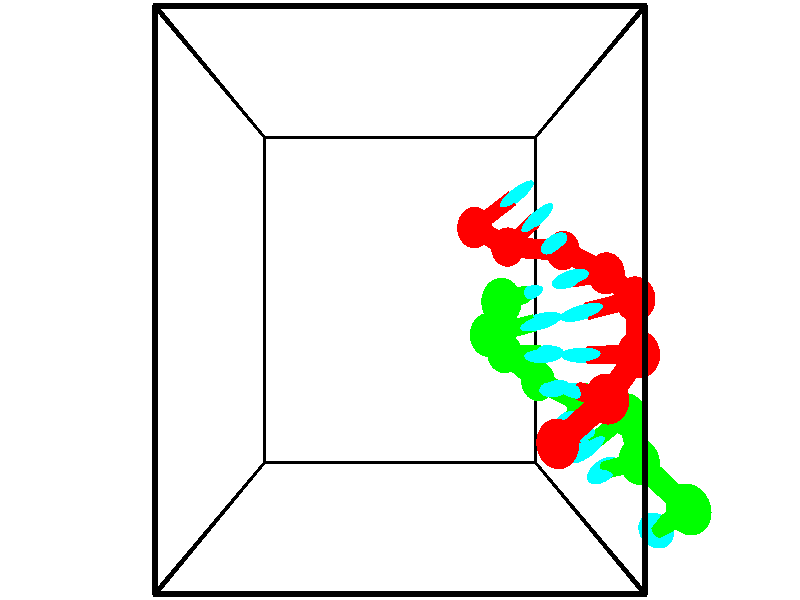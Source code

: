 // switches for output
#declare DRAW_BASES = 1; // possible values are 0, 1; only relevant for DNA ribbons
#declare DRAW_BASES_TYPE = 3; // possible values are 1, 2, 3; only relevant for DNA ribbons
#declare DRAW_FOG = 0; // set to 1 to enable fog

#include "colors.inc"

#include "transforms.inc"
background { rgb <1, 1, 1>}

#default {
   normal{
       ripples 0.25
       frequency 0.20
       turbulence 0.2
       lambda 5
   }
	finish {
		phong 0.1
		phong_size 40.
	}
}

// original window dimensions: 1024x640


// camera settings

camera {
	sky <-0, 1, 0>
	up <-0, 1, 0>
	right 1.6 * <1, 0, 0>
	location <2.5, 2.5, 11.1562>
	look_at <2.5, 2.5, 2.5>
	direction <0, 0, -8.6562>
	angle 67.0682
}


# declare cpy_camera_pos = <2.5, 2.5, 11.1562>;
# if (DRAW_FOG = 1)
fog {
	fog_type 2
	up vnormalize(cpy_camera_pos)
	color rgbt<1,1,1,0.3>
	distance 1e-5
	fog_alt 3e-3
	fog_offset 4
}
# end


// LIGHTS

# declare lum = 6;
global_settings {
	ambient_light rgb lum * <0.05, 0.05, 0.05>
	max_trace_level 15
}# declare cpy_direct_light_amount = 0.25;
light_source
{	1000 * <-1, -1, 1>,
	rgb lum * cpy_direct_light_amount
	parallel
}

light_source
{	1000 * <1, 1, -1>,
	rgb lum * cpy_direct_light_amount
	parallel
}

// strand 0

// nucleotide -1

// particle -1
sphere {
	<3.586162, 3.380764, 2.344920> 0.250000
	pigment { color rgbt <1,0,0,0> }
	no_shadow
}
cylinder {
	<3.919735, 3.594948, 2.398346>,  <4.119879, 3.723458, 2.430401>, 0.100000
	pigment { color rgbt <1,0,0,0> }
	no_shadow
}
cylinder {
	<3.919735, 3.594948, 2.398346>,  <3.586162, 3.380764, 2.344920>, 0.100000
	pigment { color rgbt <1,0,0,0> }
	no_shadow
}

// particle -1
sphere {
	<3.919735, 3.594948, 2.398346> 0.100000
	pigment { color rgbt <1,0,0,0> }
	no_shadow
}
sphere {
	0, 1
	scale<0.080000,0.200000,0.300000>
	matrix <0.520916, -0.843673, 0.129857,
		0.182218, -0.038717, -0.982496,
		0.833933, 0.535460, 0.133564,
		4.169915, 3.755586, 2.438415>
	pigment { color rgbt <0,1,1,0> }
	no_shadow
}
cylinder {
	<4.145328, 3.173511, 1.925411>,  <3.586162, 3.380764, 2.344920>, 0.130000
	pigment { color rgbt <1,0,0,0> }
	no_shadow
}

// nucleotide -1

// particle -1
sphere {
	<4.145328, 3.173511, 1.925411> 0.250000
	pigment { color rgbt <1,0,0,0> }
	no_shadow
}
cylinder {
	<4.334103, 3.349503, 2.231010>,  <4.447368, 3.455098, 2.414370>, 0.100000
	pigment { color rgbt <1,0,0,0> }
	no_shadow
}
cylinder {
	<4.334103, 3.349503, 2.231010>,  <4.145328, 3.173511, 1.925411>, 0.100000
	pigment { color rgbt <1,0,0,0> }
	no_shadow
}

// particle -1
sphere {
	<4.334103, 3.349503, 2.231010> 0.100000
	pigment { color rgbt <1,0,0,0> }
	no_shadow
}
sphere {
	0, 1
	scale<0.080000,0.200000,0.300000>
	matrix <0.505015, -0.845225, 0.174799,
		0.722659, 0.303337, -0.621089,
		0.471937, 0.439979, 0.763999,
		4.475684, 3.481496, 2.460210>
	pigment { color rgbt <0,1,1,0> }
	no_shadow
}
cylinder {
	<4.985726, 3.128983, 1.935904>,  <4.145328, 3.173511, 1.925411>, 0.130000
	pigment { color rgbt <1,0,0,0> }
	no_shadow
}

// nucleotide -1

// particle -1
sphere {
	<4.985726, 3.128983, 1.935904> 0.250000
	pigment { color rgbt <1,0,0,0> }
	no_shadow
}
cylinder {
	<4.816964, 3.151764, 2.297844>,  <4.715706, 3.165432, 2.515008>, 0.100000
	pigment { color rgbt <1,0,0,0> }
	no_shadow
}
cylinder {
	<4.816964, 3.151764, 2.297844>,  <4.985726, 3.128983, 1.935904>, 0.100000
	pigment { color rgbt <1,0,0,0> }
	no_shadow
}

// particle -1
sphere {
	<4.816964, 3.151764, 2.297844> 0.100000
	pigment { color rgbt <1,0,0,0> }
	no_shadow
}
sphere {
	0, 1
	scale<0.080000,0.200000,0.300000>
	matrix <0.438201, -0.860903, 0.258507,
		0.793710, 0.505571, 0.338263,
		-0.421906, 0.056952, 0.904849,
		4.690392, 3.168850, 2.569299>
	pigment { color rgbt <0,1,1,0> }
	no_shadow
}
cylinder {
	<5.441286, 2.816138, 2.540943>,  <4.985726, 3.128983, 1.935904>, 0.130000
	pigment { color rgbt <1,0,0,0> }
	no_shadow
}

// nucleotide -1

// particle -1
sphere {
	<5.441286, 2.816138, 2.540943> 0.250000
	pigment { color rgbt <1,0,0,0> }
	no_shadow
}
cylinder {
	<5.094802, 2.772427, 2.735977>,  <4.886911, 2.746200, 2.852998>, 0.100000
	pigment { color rgbt <1,0,0,0> }
	no_shadow
}
cylinder {
	<5.094802, 2.772427, 2.735977>,  <5.441286, 2.816138, 2.540943>, 0.100000
	pigment { color rgbt <1,0,0,0> }
	no_shadow
}

// particle -1
sphere {
	<5.094802, 2.772427, 2.735977> 0.100000
	pigment { color rgbt <1,0,0,0> }
	no_shadow
}
sphere {
	0, 1
	scale<0.080000,0.200000,0.300000>
	matrix <0.286555, -0.908029, 0.305563,
		0.409350, 0.404402, 0.817858,
		-0.866210, -0.109279, 0.487585,
		4.834939, 2.739643, 2.882253>
	pigment { color rgbt <0,1,1,0> }
	no_shadow
}
cylinder {
	<5.621021, 2.510912, 3.138338>,  <5.441286, 2.816138, 2.540943>, 0.130000
	pigment { color rgbt <1,0,0,0> }
	no_shadow
}

// nucleotide -1

// particle -1
sphere {
	<5.621021, 2.510912, 3.138338> 0.250000
	pigment { color rgbt <1,0,0,0> }
	no_shadow
}
cylinder {
	<5.232345, 2.425400, 3.098106>,  <4.999139, 2.374092, 3.073967>, 0.100000
	pigment { color rgbt <1,0,0,0> }
	no_shadow
}
cylinder {
	<5.232345, 2.425400, 3.098106>,  <5.621021, 2.510912, 3.138338>, 0.100000
	pigment { color rgbt <1,0,0,0> }
	no_shadow
}

// particle -1
sphere {
	<5.232345, 2.425400, 3.098106> 0.100000
	pigment { color rgbt <1,0,0,0> }
	no_shadow
}
sphere {
	0, 1
	scale<0.080000,0.200000,0.300000>
	matrix <0.187511, -0.956810, 0.222160,
		-0.143729, 0.197011, 0.969809,
		-0.971690, -0.213781, -0.100580,
		4.940837, 2.361266, 3.067932>
	pigment { color rgbt <0,1,1,0> }
	no_shadow
}
cylinder {
	<5.485384, 1.935221, 3.598828>,  <5.621021, 2.510912, 3.138338>, 0.130000
	pigment { color rgbt <1,0,0,0> }
	no_shadow
}

// nucleotide -1

// particle -1
sphere {
	<5.485384, 1.935221, 3.598828> 0.250000
	pigment { color rgbt <1,0,0,0> }
	no_shadow
}
cylinder {
	<5.160908, 1.910282, 3.366249>,  <4.966222, 1.895319, 3.226701>, 0.100000
	pigment { color rgbt <1,0,0,0> }
	no_shadow
}
cylinder {
	<5.160908, 1.910282, 3.366249>,  <5.485384, 1.935221, 3.598828>, 0.100000
	pigment { color rgbt <1,0,0,0> }
	no_shadow
}

// particle -1
sphere {
	<5.160908, 1.910282, 3.366249> 0.100000
	pigment { color rgbt <1,0,0,0> }
	no_shadow
}
sphere {
	0, 1
	scale<0.080000,0.200000,0.300000>
	matrix <-0.064739, -0.978614, 0.195252,
		-0.581187, 0.196029, 0.789807,
		-0.811191, -0.062347, -0.581448,
		4.917551, 1.891578, 3.191815>
	pigment { color rgbt <0,1,1,0> }
	no_shadow
}
cylinder {
	<4.960738, 1.518584, 3.972579>,  <5.485384, 1.935221, 3.598828>, 0.130000
	pigment { color rgbt <1,0,0,0> }
	no_shadow
}

// nucleotide -1

// particle -1
sphere {
	<4.960738, 1.518584, 3.972579> 0.250000
	pigment { color rgbt <1,0,0,0> }
	no_shadow
}
cylinder {
	<4.880350, 1.514210, 3.580765>,  <4.832117, 1.511585, 3.345676>, 0.100000
	pigment { color rgbt <1,0,0,0> }
	no_shadow
}
cylinder {
	<4.880350, 1.514210, 3.580765>,  <4.960738, 1.518584, 3.972579>, 0.100000
	pigment { color rgbt <1,0,0,0> }
	no_shadow
}

// particle -1
sphere {
	<4.880350, 1.514210, 3.580765> 0.100000
	pigment { color rgbt <1,0,0,0> }
	no_shadow
}
sphere {
	0, 1
	scale<0.080000,0.200000,0.300000>
	matrix <-0.010936, -0.999850, 0.013406,
		-0.979536, 0.013406, 0.200821,
		-0.200970, -0.010935, -0.979536,
		4.820059, 1.510929, 3.286904>
	pigment { color rgbt <0,1,1,0> }
	no_shadow
}
cylinder {
	<4.404577, 1.050878, 3.855855>,  <4.960738, 1.518584, 3.972579>, 0.130000
	pigment { color rgbt <1,0,0,0> }
	no_shadow
}

// nucleotide -1

// particle -1
sphere {
	<4.404577, 1.050878, 3.855855> 0.250000
	pigment { color rgbt <1,0,0,0> }
	no_shadow
}
cylinder {
	<4.641263, 1.049072, 3.533401>,  <4.783276, 1.047989, 3.339930>, 0.100000
	pigment { color rgbt <1,0,0,0> }
	no_shadow
}
cylinder {
	<4.641263, 1.049072, 3.533401>,  <4.404577, 1.050878, 3.855855>, 0.100000
	pigment { color rgbt <1,0,0,0> }
	no_shadow
}

// particle -1
sphere {
	<4.641263, 1.049072, 3.533401> 0.100000
	pigment { color rgbt <1,0,0,0> }
	no_shadow
}
sphere {
	0, 1
	scale<0.080000,0.200000,0.300000>
	matrix <0.092249, -0.993036, 0.073274,
		-0.800850, -0.117723, -0.587180,
		0.591717, -0.004514, -0.806133,
		4.818779, 1.047718, 3.291562>
	pigment { color rgbt <0,1,1,0> }
	no_shadow
}
// strand 1

// nucleotide -1

// particle -1
sphere {
	<5.978568, 0.395587, 3.871176> 0.250000
	pigment { color rgbt <0,1,0,0> }
	no_shadow
}
cylinder {
	<5.888828, 0.170578, 3.552872>,  <5.834984, 0.035573, 3.361889>, 0.100000
	pigment { color rgbt <0,1,0,0> }
	no_shadow
}
cylinder {
	<5.888828, 0.170578, 3.552872>,  <5.978568, 0.395587, 3.871176>, 0.100000
	pigment { color rgbt <0,1,0,0> }
	no_shadow
}

// particle -1
sphere {
	<5.888828, 0.170578, 3.552872> 0.100000
	pigment { color rgbt <0,1,0,0> }
	no_shadow
}
sphere {
	0, 1
	scale<0.080000,0.200000,0.300000>
	matrix <0.752171, 0.419230, -0.508414,
		0.619601, -0.712611, 0.329059,
		-0.224350, -0.562523, -0.795761,
		5.821523, 0.001821, 3.314143>
	pigment { color rgbt <0,1,1,0> }
	no_shadow
}
cylinder {
	<5.610075, 0.748812, 3.301374>,  <5.978568, 0.395587, 3.871176>, 0.130000
	pigment { color rgbt <0,1,0,0> }
	no_shadow
}

// nucleotide -1

// particle -1
sphere {
	<5.610075, 0.748812, 3.301374> 0.250000
	pigment { color rgbt <0,1,0,0> }
	no_shadow
}
cylinder {
	<5.456249, 0.612106, 2.958374>,  <5.363954, 0.530083, 2.752574>, 0.100000
	pigment { color rgbt <0,1,0,0> }
	no_shadow
}
cylinder {
	<5.456249, 0.612106, 2.958374>,  <5.610075, 0.748812, 3.301374>, 0.100000
	pigment { color rgbt <0,1,0,0> }
	no_shadow
}

// particle -1
sphere {
	<5.456249, 0.612106, 2.958374> 0.100000
	pigment { color rgbt <0,1,0,0> }
	no_shadow
}
sphere {
	0, 1
	scale<0.080000,0.200000,0.300000>
	matrix <-0.696142, 0.717424, 0.026263,
		0.606216, 0.607042, -0.513811,
		-0.384563, -0.341764, -0.857501,
		5.340880, 0.509577, 2.701124>
	pigment { color rgbt <0,1,1,0> }
	no_shadow
}
cylinder {
	<5.692003, 1.155144, 2.674846>,  <5.610075, 0.748812, 3.301374>, 0.130000
	pigment { color rgbt <0,1,0,0> }
	no_shadow
}

// nucleotide -1

// particle -1
sphere {
	<5.692003, 1.155144, 2.674846> 0.250000
	pigment { color rgbt <0,1,0,0> }
	no_shadow
}
cylinder {
	<5.354692, 0.941483, 2.698730>,  <5.152306, 0.813286, 2.713061>, 0.100000
	pigment { color rgbt <0,1,0,0> }
	no_shadow
}
cylinder {
	<5.354692, 0.941483, 2.698730>,  <5.692003, 1.155144, 2.674846>, 0.100000
	pigment { color rgbt <0,1,0,0> }
	no_shadow
}

// particle -1
sphere {
	<5.354692, 0.941483, 2.698730> 0.100000
	pigment { color rgbt <0,1,0,0> }
	no_shadow
}
sphere {
	0, 1
	scale<0.080000,0.200000,0.300000>
	matrix <-0.526207, 0.843112, 0.110763,
		-0.109507, 0.061984, -0.992052,
		-0.843276, -0.534154, 0.059710,
		5.101710, 0.781236, 2.716644>
	pigment { color rgbt <0,1,1,0> }
	no_shadow
}
cylinder {
	<5.234735, 1.220801, 2.152009>,  <5.692003, 1.155144, 2.674846>, 0.130000
	pigment { color rgbt <0,1,0,0> }
	no_shadow
}

// nucleotide -1

// particle -1
sphere {
	<5.234735, 1.220801, 2.152009> 0.250000
	pigment { color rgbt <0,1,0,0> }
	no_shadow
}
cylinder {
	<5.027367, 1.160919, 2.488777>,  <4.902946, 1.124990, 2.690838>, 0.100000
	pigment { color rgbt <0,1,0,0> }
	no_shadow
}
cylinder {
	<5.027367, 1.160919, 2.488777>,  <5.234735, 1.220801, 2.152009>, 0.100000
	pigment { color rgbt <0,1,0,0> }
	no_shadow
}

// particle -1
sphere {
	<5.027367, 1.160919, 2.488777> 0.100000
	pigment { color rgbt <0,1,0,0> }
	no_shadow
}
sphere {
	0, 1
	scale<0.080000,0.200000,0.300000>
	matrix <-0.282102, 0.959380, -0.003118,
		-0.807253, -0.239123, -0.539595,
		-0.518422, -0.149703, 0.841919,
		4.871840, 1.116008, 2.741353>
	pigment { color rgbt <0,1,1,0> }
	no_shadow
}
cylinder {
	<4.584431, 1.478733, 2.033167>,  <5.234735, 1.220801, 2.152009>, 0.130000
	pigment { color rgbt <0,1,0,0> }
	no_shadow
}

// nucleotide -1

// particle -1
sphere {
	<4.584431, 1.478733, 2.033167> 0.250000
	pigment { color rgbt <0,1,0,0> }
	no_shadow
}
cylinder {
	<4.626032, 1.475441, 2.430984>,  <4.650992, 1.473466, 2.669675>, 0.100000
	pigment { color rgbt <0,1,0,0> }
	no_shadow
}
cylinder {
	<4.626032, 1.475441, 2.430984>,  <4.584431, 1.478733, 2.033167>, 0.100000
	pigment { color rgbt <0,1,0,0> }
	no_shadow
}

// particle -1
sphere {
	<4.626032, 1.475441, 2.430984> 0.100000
	pigment { color rgbt <0,1,0,0> }
	no_shadow
}
sphere {
	0, 1
	scale<0.080000,0.200000,0.300000>
	matrix <-0.260126, 0.964933, 0.035187,
		-0.959957, -0.262366, 0.098215,
		0.104003, -0.008230, 0.994543,
		4.657233, 1.472972, 2.729347>
	pigment { color rgbt <0,1,1,0> }
	no_shadow
}
cylinder {
	<4.033592, 1.853515, 2.271067>,  <4.584431, 1.478733, 2.033167>, 0.130000
	pigment { color rgbt <0,1,0,0> }
	no_shadow
}

// nucleotide -1

// particle -1
sphere {
	<4.033592, 1.853515, 2.271067> 0.250000
	pigment { color rgbt <0,1,0,0> }
	no_shadow
}
cylinder {
	<4.295105, 1.866455, 2.573463>,  <4.452013, 1.874219, 2.754901>, 0.100000
	pigment { color rgbt <0,1,0,0> }
	no_shadow
}
cylinder {
	<4.295105, 1.866455, 2.573463>,  <4.033592, 1.853515, 2.271067>, 0.100000
	pigment { color rgbt <0,1,0,0> }
	no_shadow
}

// particle -1
sphere {
	<4.295105, 1.866455, 2.573463> 0.100000
	pigment { color rgbt <0,1,0,0> }
	no_shadow
}
sphere {
	0, 1
	scale<0.080000,0.200000,0.300000>
	matrix <-0.249437, 0.952455, 0.174957,
		-0.714388, -0.302956, 0.630767,
		0.653782, 0.032349, 0.755991,
		4.491240, 1.876160, 2.800261>
	pigment { color rgbt <0,1,1,0> }
	no_shadow
}
cylinder {
	<3.709596, 2.100863, 2.871275>,  <4.033592, 1.853515, 2.271067>, 0.130000
	pigment { color rgbt <0,1,0,0> }
	no_shadow
}

// nucleotide -1

// particle -1
sphere {
	<3.709596, 2.100863, 2.871275> 0.250000
	pigment { color rgbt <0,1,0,0> }
	no_shadow
}
cylinder {
	<4.091341, 2.189949, 2.950867>,  <4.320388, 2.243401, 2.998621>, 0.100000
	pigment { color rgbt <0,1,0,0> }
	no_shadow
}
cylinder {
	<4.091341, 2.189949, 2.950867>,  <3.709596, 2.100863, 2.871275>, 0.100000
	pigment { color rgbt <0,1,0,0> }
	no_shadow
}

// particle -1
sphere {
	<4.091341, 2.189949, 2.950867> 0.100000
	pigment { color rgbt <0,1,0,0> }
	no_shadow
}
sphere {
	0, 1
	scale<0.080000,0.200000,0.300000>
	matrix <-0.255906, 0.953306, 0.160377,
		-0.153969, -0.203978, 0.966792,
		0.954362, 0.222715, 0.198978,
		4.377649, 2.256763, 3.010560>
	pigment { color rgbt <0,1,1,0> }
	no_shadow
}
cylinder {
	<3.774084, 2.482018, 3.569792>,  <3.709596, 2.100863, 2.871275>, 0.130000
	pigment { color rgbt <0,1,0,0> }
	no_shadow
}

// nucleotide -1

// particle -1
sphere {
	<3.774084, 2.482018, 3.569792> 0.250000
	pigment { color rgbt <0,1,0,0> }
	no_shadow
}
cylinder {
	<4.020901, 2.530830, 3.258827>,  <4.168991, 2.560118, 3.072248>, 0.100000
	pigment { color rgbt <0,1,0,0> }
	no_shadow
}
cylinder {
	<4.020901, 2.530830, 3.258827>,  <3.774084, 2.482018, 3.569792>, 0.100000
	pigment { color rgbt <0,1,0,0> }
	no_shadow
}

// particle -1
sphere {
	<4.020901, 2.530830, 3.258827> 0.100000
	pigment { color rgbt <0,1,0,0> }
	no_shadow
}
sphere {
	0, 1
	scale<0.080000,0.200000,0.300000>
	matrix <-0.280220, 0.957220, -0.072158,
		0.735349, 0.262371, 0.624839,
		0.617041, 0.122031, -0.777412,
		4.206013, 2.567440, 3.025604>
	pigment { color rgbt <0,1,1,0> }
	no_shadow
}
// box output
cylinder {
	<0.000000, 0.000000, 0.000000>,  <5.000000, 0.000000, 0.000000>, 0.025000
	pigment { color rgbt <0,0,0,0> }
	no_shadow
}
cylinder {
	<0.000000, 0.000000, 0.000000>,  <0.000000, 5.000000, 0.000000>, 0.025000
	pigment { color rgbt <0,0,0,0> }
	no_shadow
}
cylinder {
	<0.000000, 0.000000, 0.000000>,  <0.000000, 0.000000, 5.000000>, 0.025000
	pigment { color rgbt <0,0,0,0> }
	no_shadow
}
cylinder {
	<5.000000, 5.000000, 5.000000>,  <0.000000, 5.000000, 5.000000>, 0.025000
	pigment { color rgbt <0,0,0,0> }
	no_shadow
}
cylinder {
	<5.000000, 5.000000, 5.000000>,  <5.000000, 0.000000, 5.000000>, 0.025000
	pigment { color rgbt <0,0,0,0> }
	no_shadow
}
cylinder {
	<5.000000, 5.000000, 5.000000>,  <5.000000, 5.000000, 0.000000>, 0.025000
	pigment { color rgbt <0,0,0,0> }
	no_shadow
}
cylinder {
	<0.000000, 0.000000, 5.000000>,  <0.000000, 5.000000, 5.000000>, 0.025000
	pigment { color rgbt <0,0,0,0> }
	no_shadow
}
cylinder {
	<0.000000, 0.000000, 5.000000>,  <5.000000, 0.000000, 5.000000>, 0.025000
	pigment { color rgbt <0,0,0,0> }
	no_shadow
}
cylinder {
	<5.000000, 5.000000, 0.000000>,  <0.000000, 5.000000, 0.000000>, 0.025000
	pigment { color rgbt <0,0,0,0> }
	no_shadow
}
cylinder {
	<5.000000, 5.000000, 0.000000>,  <5.000000, 0.000000, 0.000000>, 0.025000
	pigment { color rgbt <0,0,0,0> }
	no_shadow
}
cylinder {
	<5.000000, 0.000000, 5.000000>,  <5.000000, 0.000000, 0.000000>, 0.025000
	pigment { color rgbt <0,0,0,0> }
	no_shadow
}
cylinder {
	<0.000000, 5.000000, 0.000000>,  <0.000000, 5.000000, 5.000000>, 0.025000
	pigment { color rgbt <0,0,0,0> }
	no_shadow
}
// end of box output
